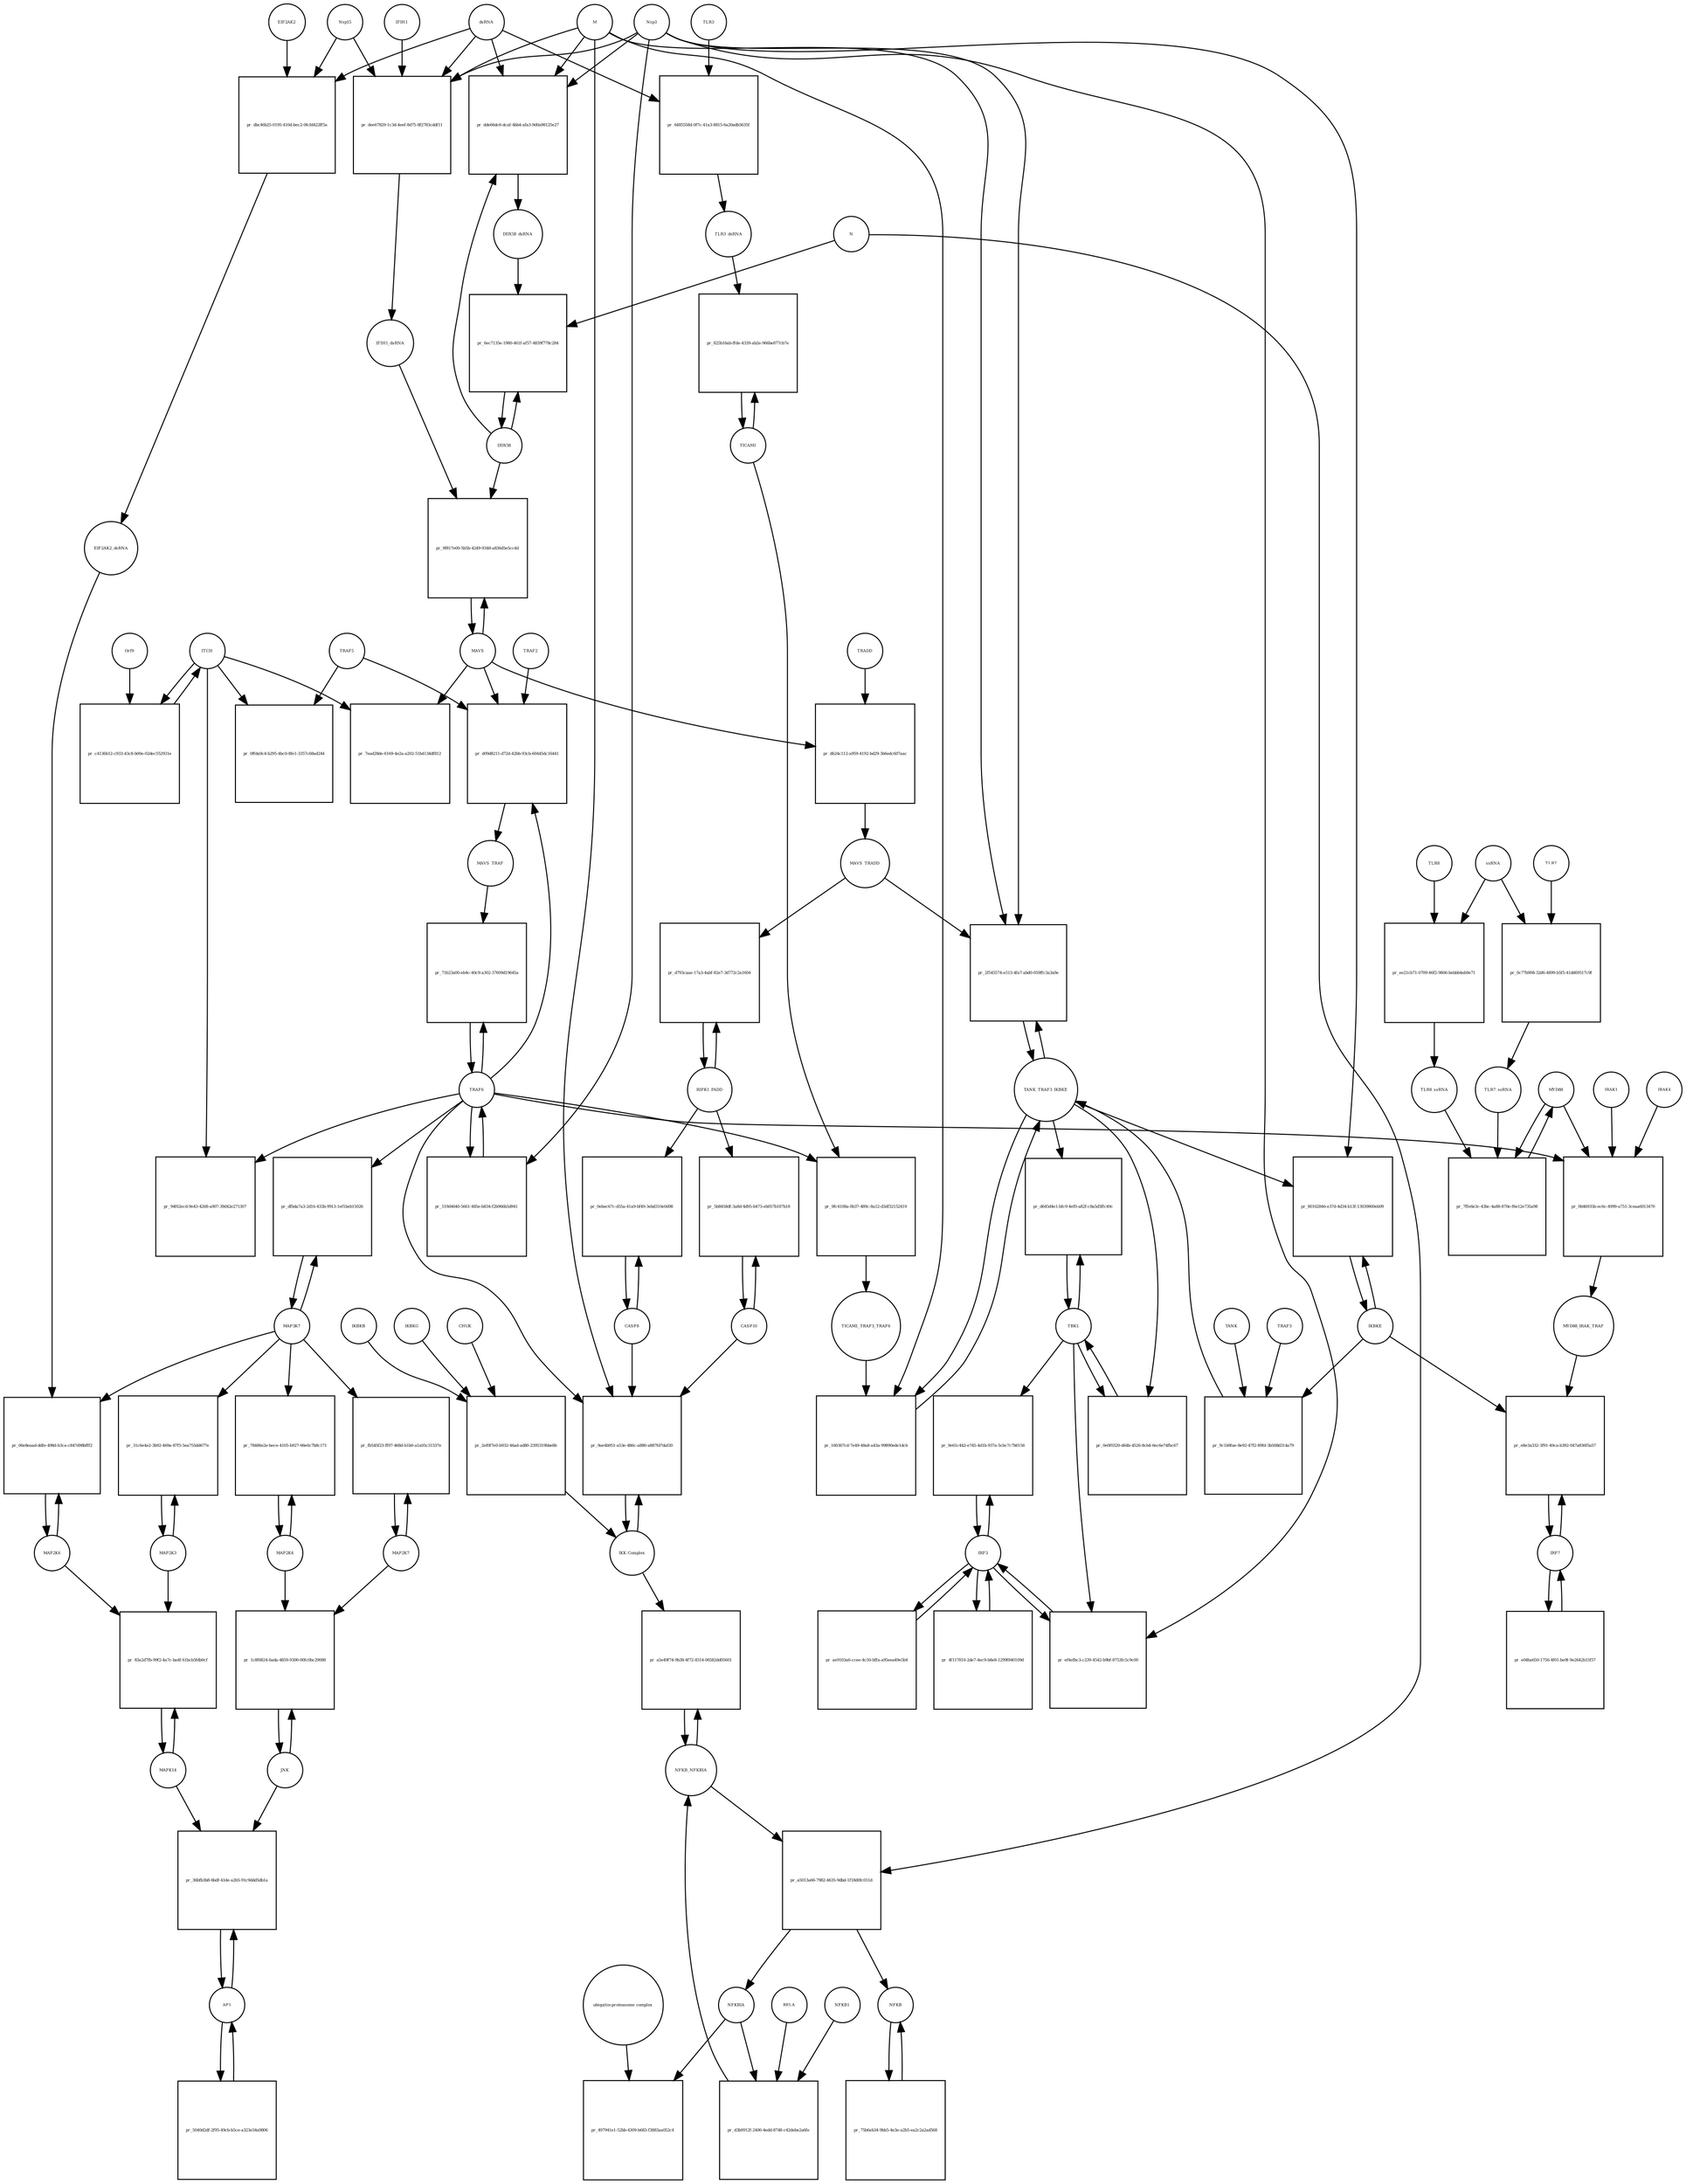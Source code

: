 strict digraph  {
dsRNA [annotation="", bipartite=0, cls="nucleic acid feature", fontsize=4, label=dsRNA, shape=circle];
"pr_dde66dc6-dcaf-4bb4-afa3-9d0a98125e27" [annotation="", bipartite=1, cls=process, fontsize=4, label="pr_dde66dc6-dcaf-4bb4-afa3-9d0a98125e27", shape=square];
DDX58_dsRNA [annotation="", bipartite=0, cls=complex, fontsize=4, label=DDX58_dsRNA, shape=circle];
M [annotation=urn_miriam_ncbiprotein_1796318601, bipartite=0, cls=macromolecule, fontsize=4, label=M, shape=circle];
Nsp3 [annotation=urn_miriam_ncbiprotein_1802476807, bipartite=0, cls=macromolecule, fontsize=4, label=Nsp3, shape=circle];
DDX58 [annotation=urn_miriam_hgnc_19102, bipartite=0, cls=macromolecule, fontsize=4, label=DDX58, shape=circle];
"pr_dee67829-1c3d-4eef-8d75-8f2783cddf11" [annotation="", bipartite=1, cls=process, fontsize=4, label="pr_dee67829-1c3d-4eef-8d75-8f2783cddf11", shape=square];
IFIH1_dsRNA [annotation="", bipartite=0, cls=complex, fontsize=4, label=IFIH1_dsRNA, shape=circle];
Nsp15 [annotation=urn_miriam_ncbiprotein_1802476818, bipartite=0, cls=macromolecule, fontsize=4, label=Nsp15, shape=circle];
IFIH1 [annotation=urn_miriam_hgnc_18873, bipartite=0, cls=macromolecule, fontsize=4, label=IFIH1, shape=circle];
"pr_6ec7135e-1980-461f-af57-4839f778c284" [annotation="", bipartite=1, cls=process, fontsize=4, label="pr_6ec7135e-1980-461f-af57-4839f778c284", shape=square];
N [annotation=urn_miriam_ncbiprotein_1798174255, bipartite=0, cls=macromolecule, fontsize=4, label=N, shape=circle];
MAVS [annotation=urn_miriam_hgnc_29233, bipartite=0, cls="macromolecule multimer", fontsize=4, label=MAVS, shape=circle];
"pr_9f817e00-5b5b-4249-9348-a836d5e5cc4d" [annotation="", bipartite=1, cls=process, fontsize=4, label="pr_9f817e00-5b5b-4249-9348-a836d5e5cc4d", shape=square];
NFKBIA [annotation=urn_miriam_hgnc_7797, bipartite=0, cls=macromolecule, fontsize=4, label=NFKBIA, shape=circle];
"pr_497941e1-52bb-4309-b683-f3883aa052c4" [annotation="", bipartite=1, cls=process, fontsize=4, label="pr_497941e1-52bb-4309-b683-f3883aa052c4", shape=square];
"ubiquitin-proteasome complex" [annotation="", bipartite=0, cls=complex, fontsize=4, label="ubiquitin-proteasome complex", shape=circle];
IRF3 [annotation=urn_miriam_hgnc_6118, bipartite=0, cls=macromolecule, fontsize=4, label=IRF3, shape=circle];
"pr_9e61c442-e745-4d1b-937a-5cbc7c7b0156" [annotation="", bipartite=1, cls=process, fontsize=4, label="pr_9e61c442-e745-4d1b-937a-5cbc7c7b0156", shape=square];
TBK1 [annotation="", bipartite=0, cls=macromolecule, fontsize=4, label=TBK1, shape=circle];
"pr_ef4efbc3-c239-4542-b9bf-8753fc5c9c00" [annotation="", bipartite=1, cls=process, fontsize=4, label="pr_ef4efbc3-c239-4542-b9bf-8753fc5c9c00", shape=square];
IRF7 [annotation=urn_miriam_hgnc_6122, bipartite=0, cls="macromolecule multimer", fontsize=4, label=IRF7, shape=circle];
"pr_e8e3a332-3f91-49ca-b392-047a836f5a57" [annotation="", bipartite=1, cls=process, fontsize=4, label="pr_e8e3a332-3f91-49ca-b392-047a836f5a57", shape=square];
IKBKE [annotation=urn_miriam_hgnc_14552, bipartite=0, cls=macromolecule, fontsize=4, label=IKBKE, shape=circle];
MYD88_IRAK_TRAF [annotation="", bipartite=0, cls=complex, fontsize=4, label=MYD88_IRAK_TRAF, shape=circle];
TRAF6 [annotation=urn_miriam_hgnc_12036, bipartite=0, cls=macromolecule, fontsize=4, label=TRAF6, shape=circle];
"pr_71b23a00-eb4c-40c9-a302-37609d19645a" [annotation="", bipartite=1, cls=process, fontsize=4, label="pr_71b23a00-eb4c-40c9-a302-37609d19645a", shape=square];
MAVS_TRAF [annotation="", bipartite=0, cls=complex, fontsize=4, label=MAVS_TRAF, shape=circle];
"pr_7ead28de-6169-4e2a-a202-51b4134df812" [annotation="", bipartite=1, cls=process, fontsize=4, label="pr_7ead28de-6169-4e2a-a202-51b4134df812", shape=square];
ITCH [annotation="", bipartite=0, cls=macromolecule, fontsize=4, label=ITCH, shape=circle];
TRAF5 [annotation=urn_miriam_hgnc_12035, bipartite=0, cls=macromolecule, fontsize=4, label=TRAF5, shape=circle];
"pr_0ffda9c4-b295-4bc0-8fe1-3357c68ad244" [annotation="", bipartite=1, cls=process, fontsize=4, label="pr_0ffda9c4-b295-4bc0-8fe1-3357c68ad244", shape=square];
"pr_94f62ecd-9e43-4268-a907-39d42e271307" [annotation="", bipartite=1, cls=process, fontsize=4, label="pr_94f62ecd-9e43-4268-a907-39d42e271307", shape=square];
TICAM1 [annotation=urn_miriam_hgnc_18348, bipartite=0, cls=macromolecule, fontsize=4, label=TICAM1, shape=circle];
"pr_825b16ab-ffde-4339-ab2e-966be877cb7e" [annotation="", bipartite=1, cls=process, fontsize=4, label="pr_825b16ab-ffde-4339-ab2e-966be877cb7e", shape=square];
TLR3_dsRNA [annotation="", bipartite=0, cls=complex, fontsize=4, label=TLR3_dsRNA, shape=circle];
TLR3 [annotation=urn_miriam_hgnc_11849, bipartite=0, cls="macromolecule multimer", fontsize=4, label=TLR3, shape=circle];
"pr_6485558d-0f7c-41a3-8815-6a20adb5635f" [annotation="", bipartite=1, cls=process, fontsize=4, label="pr_6485558d-0f7c-41a3-8815-6a20adb5635f", shape=square];
"pr_9fc4108a-0b37-489c-8a12-d3df32152419" [annotation="", bipartite=1, cls=process, fontsize=4, label="pr_9fc4108a-0b37-489c-8a12-d3df32152419", shape=square];
TICAM1_TRAF3_TRAF6 [annotation="", bipartite=0, cls=complex, fontsize=4, label=TICAM1_TRAF3_TRAF6, shape=circle];
TANK_TRAF3_IKBKE [annotation="", bipartite=0, cls=complex, fontsize=4, label=TANK_TRAF3_IKBKE, shape=circle];
"pr_160367cd-7e49-48a8-a43a-99890ede1dcb" [annotation="", bipartite=1, cls=process, fontsize=4, label="pr_160367cd-7e49-48a8-a43a-99890ede1dcb", shape=square];
"pr_d645d4e1-bfc9-4ef0-a82f-c8a5d5ffc49c" [annotation="", bipartite=1, cls=process, fontsize=4, label="pr_d645d4e1-bfc9-4ef0-a82f-c8a5d5ffc49c", shape=square];
"pr_80162846-e37d-4d34-b13f-13039869eb09" [annotation="", bipartite=1, cls=process, fontsize=4, label="pr_80162846-e37d-4d34-b13f-13039869eb09", shape=square];
MYD88 [annotation="", bipartite=0, cls=macromolecule, fontsize=4, label=MYD88, shape=circle];
"pr_0b46935b-ec6c-4999-a751-3ceaa6013470" [annotation="", bipartite=1, cls=process, fontsize=4, label="pr_0b46935b-ec6c-4999-a751-3ceaa6013470", shape=square];
IRAK1 [annotation=urn_miriam_hgnc_6112, bipartite=0, cls=macromolecule, fontsize=4, label=IRAK1, shape=circle];
IRAK4 [annotation=urn_miriam_hgnc_17967, bipartite=0, cls=macromolecule, fontsize=4, label=IRAK4, shape=circle];
TLR7 [annotation=urn_miriam_hgnc_15631, bipartite=0, cls=macromolecule, fontsize=4, label=TLR7, shape=circle];
"pr_0c77b908-32d6-4899-b5f5-41dd69517c9f" [annotation="", bipartite=1, cls=process, fontsize=4, label="pr_0c77b908-32d6-4899-b5f5-41dd69517c9f", shape=square];
TLR7_ssRNA [annotation="", bipartite=0, cls=complex, fontsize=4, label=TLR7_ssRNA, shape=circle];
ssRNA [annotation="", bipartite=0, cls="nucleic acid feature", fontsize=4, label=ssRNA, shape=circle];
TLR8 [annotation=urn_miriam_hgnc_15632, bipartite=0, cls=macromolecule, fontsize=4, label=TLR8, shape=circle];
"pr_ee21cb71-0709-46f2-9806-bebbb4eb9e71" [annotation="", bipartite=1, cls=process, fontsize=4, label="pr_ee21cb71-0709-46f2-9806-bebbb4eb9e71", shape=square];
TLR8_ssRNA [annotation="", bipartite=0, cls=complex, fontsize=4, label=TLR8_ssRNA, shape=circle];
"pr_7ffe6e3c-43bc-4a88-870e-f6e12e735a98" [annotation="", bipartite=1, cls=process, fontsize=4, label="pr_7ffe6e3c-43bc-4a88-870e-f6e12e735a98", shape=square];
MAP3K7 [annotation="", bipartite=0, cls=macromolecule, fontsize=4, label=MAP3K7, shape=circle];
"pr_dfbda7a3-2d16-433b-9913-1ef1beb15026" [annotation="", bipartite=1, cls=process, fontsize=4, label="pr_dfbda7a3-2d16-433b-9913-1ef1beb15026", shape=square];
TRAF2 [annotation=urn_miriam_hgnc_12032, bipartite=0, cls=macromolecule, fontsize=4, label=TRAF2, shape=circle];
"pr_d09d8211-d72d-42bb-93cb-60445dc16441" [annotation="", bipartite=1, cls=process, fontsize=4, label="pr_d09d8211-d72d-42bb-93cb-60445dc16441", shape=square];
"pr_c4136b12-c933-43c8-b00e-02dec552931e" [annotation="", bipartite=1, cls=process, fontsize=4, label="pr_c4136b12-c933-43c8-b00e-02dec552931e", shape=square];
Orf9 [annotation=urn_miriam_uniprot_P59636, bipartite=0, cls=macromolecule, fontsize=4, label=Orf9, shape=circle];
"pr_db24c112-a959-4192-bd29-3b6edc607aac" [annotation="", bipartite=1, cls=process, fontsize=4, label="pr_db24c112-a959-4192-bd29-3b6edc607aac", shape=square];
MAVS_TRADD [annotation="", bipartite=0, cls=complex, fontsize=4, label=MAVS_TRADD, shape=circle];
TRADD [annotation=urn_miriam_hgnc_12030, bipartite=0, cls=macromolecule, fontsize=4, label=TRADD, shape=circle];
"pr_519d4640-5661-485e-b834-f2b966b5d941" [annotation="", bipartite=1, cls=process, fontsize=4, label="pr_519d4640-5661-485e-b834-f2b966b5d941", shape=square];
AP1 [annotation="", bipartite=0, cls=complex, fontsize=4, label=AP1, shape=circle];
"pr_36bfb3b8-6bdf-41de-a2b5-91c9ddd5db1a" [annotation="", bipartite=1, cls=process, fontsize=4, label="pr_36bfb3b8-6bdf-41de-a2b5-91c9ddd5db1a", shape=square];
MAPK14 [annotation="", bipartite=0, cls=macromolecule, fontsize=4, label=MAPK14, shape=circle];
JNK [annotation="", bipartite=0, cls=complex, fontsize=4, label=JNK, shape=circle];
"pr_1c8f6824-6ada-4859-9300-00fc0bc29088" [annotation="", bipartite=1, cls=process, fontsize=4, label="pr_1c8f6824-6ada-4859-9300-00fc0bc29088", shape=square];
MAP2K7 [annotation="", bipartite=0, cls=macromolecule, fontsize=4, label=MAP2K7, shape=circle];
MAP2K4 [annotation="", bipartite=0, cls=macromolecule, fontsize=4, label=MAP2K4, shape=circle];
"pr_78486e2e-bece-4105-b927-66e0c7b8c171" [annotation="", bipartite=1, cls=process, fontsize=4, label="pr_78486e2e-bece-4105-b927-66e0c7b8c171", shape=square];
"pr_fb545f23-ff07-468d-b1b0-a1a05c31537e" [annotation="", bipartite=1, cls=process, fontsize=4, label="pr_fb545f23-ff07-468d-b1b0-a1a05c31537e", shape=square];
MAP2K3 [annotation="", bipartite=0, cls=macromolecule, fontsize=4, label=MAP2K3, shape=circle];
"pr_31c6e4e2-3b92-469a-87f5-5ea755dd677e" [annotation="", bipartite=1, cls=process, fontsize=4, label="pr_31c6e4e2-3b92-469a-87f5-5ea755dd677e", shape=square];
MAP2K6 [annotation="", bipartite=0, cls=macromolecule, fontsize=4, label=MAP2K6, shape=circle];
"pr_06e8eaad-ddfe-498d-b3ca-c847d98bfff2" [annotation="", bipartite=1, cls=process, fontsize=4, label="pr_06e8eaad-ddfe-498d-b3ca-c847d98bfff2", shape=square];
EIF2AK2_dsRNA [annotation="", bipartite=0, cls=complex, fontsize=4, label=EIF2AK2_dsRNA, shape=circle];
"pr_dbc46b25-0195-410d-bec2-0fcfd422ff5a" [annotation="", bipartite=1, cls=process, fontsize=4, label="pr_dbc46b25-0195-410d-bec2-0fcfd422ff5a", shape=square];
EIF2AK2 [annotation=urn_miriam_hgnc_9437, bipartite=0, cls=macromolecule, fontsize=4, label=EIF2AK2, shape=circle];
RIPK1_FADD [annotation="", bipartite=0, cls=complex, fontsize=4, label=RIPK1_FADD, shape=circle];
"pr_d793caae-17a3-4abf-82e7-3d772c2a1604" [annotation="", bipartite=1, cls=process, fontsize=4, label="pr_d793caae-17a3-4abf-82e7-3d772c2a1604", shape=square];
CASP8 [annotation="", bipartite=0, cls=macromolecule, fontsize=4, label=CASP8, shape=circle];
"pr_0ebec67c-d55a-41a9-bf49-3ebd310e0d98" [annotation="", bipartite=1, cls=process, fontsize=4, label="pr_0ebec67c-d55a-41a9-bf49-3ebd310e0d98", shape=square];
CASP10 [annotation="", bipartite=0, cls=macromolecule, fontsize=4, label=CASP10, shape=circle];
"pr_5b8458df-3a8d-4d95-b473-eb057b187b18" [annotation="", bipartite=1, cls=process, fontsize=4, label="pr_5b8458df-3a8d-4d95-b473-eb057b187b18", shape=square];
NFKB_NFKBIA [annotation="", bipartite=0, cls=complex, fontsize=4, label=NFKB_NFKBIA, shape=circle];
"pr_a5e49f74-9b38-4f72-8314-06582dd05601" [annotation="", bipartite=1, cls=process, fontsize=4, label="pr_a5e49f74-9b38-4f72-8314-06582dd05601", shape=square];
"IKK Complex" [annotation="", bipartite=0, cls=complex, fontsize=4, label="IKK Complex", shape=circle];
"pr_a5013a66-7982-4635-9dbd-1f18d0fc011d" [annotation="", bipartite=1, cls=process, fontsize=4, label="pr_a5013a66-7982-4635-9dbd-1f18d0fc011d", shape=square];
NFKB [annotation="", bipartite=0, cls=complex, fontsize=4, label=NFKB, shape=circle];
"pr_9ae4b951-a53e-486c-a880-a887fd7daf20" [annotation="", bipartite=1, cls=process, fontsize=4, label="pr_9ae4b951-a53e-486c-a880-a887fd7daf20", shape=square];
"pr_d3b0912f-2400-4edd-8748-c42debe2a6fe" [annotation="", bipartite=1, cls=process, fontsize=4, label="pr_d3b0912f-2400-4edd-8748-c42debe2a6fe", shape=square];
RELA [annotation="", bipartite=0, cls=macromolecule, fontsize=4, label=RELA, shape=circle];
NFKB1 [annotation="", bipartite=0, cls=macromolecule, fontsize=4, label=NFKB1, shape=circle];
IKBKG [annotation="", bipartite=0, cls=macromolecule, fontsize=4, label=IKBKG, shape=circle];
"pr_2ef0f7e0-b932-46ad-ad80-2395319bbe8b" [annotation="", bipartite=1, cls=process, fontsize=4, label="pr_2ef0f7e0-b932-46ad-ad80-2395319bbe8b", shape=square];
CHUK [annotation="", bipartite=0, cls=macromolecule, fontsize=4, label=CHUK, shape=circle];
IKBKB [annotation="", bipartite=0, cls=macromolecule, fontsize=4, label=IKBKB, shape=circle];
"pr_2f545574-e513-4fa7-abd0-059ffc3a3a9e" [annotation="", bipartite=1, cls=process, fontsize=4, label="pr_2f545574-e513-4fa7-abd0-059ffc3a3a9e", shape=square];
"pr_0e0f0320-d64b-4526-8cb4-6ec6e74fbc67" [annotation="", bipartite=1, cls=process, fontsize=4, label="pr_0e0f0320-d64b-4526-8cb4-6ec6e74fbc67", shape=square];
"pr_83a2d7fb-99f2-4a7c-ba4f-61bcb5fdb0cf" [annotation="", bipartite=1, cls=process, fontsize=4, label="pr_83a2d7fb-99f2-4a7c-ba4f-61bcb5fdb0cf", shape=square];
TRAF3 [annotation="", bipartite=0, cls=macromolecule, fontsize=4, label=TRAF3, shape=circle];
"pr_9c1b9fae-8e92-47f2-89fd-3b508d314a79" [annotation="", bipartite=1, cls=process, fontsize=4, label="pr_9c1b9fae-8e92-47f2-89fd-3b508d314a79", shape=square];
TANK [annotation="", bipartite=0, cls=macromolecule, fontsize=4, label=TANK, shape=circle];
"pr_5040d2df-2f95-49cb-b5ce-a323e54a9806" [annotation="", bipartite=1, cls=process, fontsize=4, label="pr_5040d2df-2f95-49cb-b5ce-a323e54a9806", shape=square];
"pr_e04ba650-1756-4f01-be9f-9e2642b15f57" [annotation="", bipartite=1, cls=process, fontsize=4, label="pr_e04ba650-1756-4f01-be9f-9e2642b15f57", shape=square];
"pr_ae9103a6-ccee-4c50-bffa-a95eea49e5b4" [annotation="", bipartite=1, cls=process, fontsize=4, label="pr_ae9103a6-ccee-4c50-bffa-a95eea49e5b4", shape=square];
"pr_75b6eb34-9bb5-4e3e-a2b5-ea2c2a2ad568" [annotation="", bipartite=1, cls=process, fontsize=4, label="pr_75b6eb34-9bb5-4e3e-a2b5-ea2c2a2ad568", shape=square];
"pr_4f117810-2de7-4ec9-b8e8-1299f840109d" [annotation="", bipartite=1, cls=process, fontsize=4, label="pr_4f117810-2de7-4ec9-b8e8-1299f840109d", shape=square];
dsRNA -> "pr_dde66dc6-dcaf-4bb4-afa3-9d0a98125e27"  [annotation="", interaction_type=consumption];
dsRNA -> "pr_dee67829-1c3d-4eef-8d75-8f2783cddf11"  [annotation="", interaction_type=consumption];
dsRNA -> "pr_6485558d-0f7c-41a3-8815-6a20adb5635f"  [annotation="", interaction_type=consumption];
dsRNA -> "pr_dbc46b25-0195-410d-bec2-0fcfd422ff5a"  [annotation="", interaction_type=consumption];
"pr_dde66dc6-dcaf-4bb4-afa3-9d0a98125e27" -> DDX58_dsRNA  [annotation="", interaction_type=production];
DDX58_dsRNA -> "pr_6ec7135e-1980-461f-af57-4839f778c284"  [annotation="urn_miriam_pubmed_25581309|urn_miriam_pubmed_28148787|urn_miriam_taxonomy_694009", interaction_type=catalysis];
M -> "pr_dde66dc6-dcaf-4bb4-afa3-9d0a98125e27"  [annotation="urn_miriam_pubmed_20303872|urn_miriam_pubmed_19380580|urn_miriam_pubmed_31226023|urn_miriam_taxonomy_694009", interaction_type=inhibition];
M -> "pr_dee67829-1c3d-4eef-8d75-8f2783cddf11"  [annotation="urn_miriam_pubmed_28484023|urn_miriam_pubmed_19380580|urn_miriam_pubmed_31226023|urn_miriam_taxonomy_694009", interaction_type=inhibition];
M -> "pr_160367cd-7e49-48a8-a43a-99890ede1dcb"  [annotation="urn_miriam_pubmed_19380580|urn_miriam_pubmed_19366914|urn_miriam_taxonomy_694009", interaction_type=inhibition];
M -> "pr_9ae4b951-a53e-486c-a880-a887fd7daf20"  [annotation="urn_miriam_pubmed_19366914|urn_miriam_pubmed_20303872|urn_miriam_pubmed_17705188|urn_miriam_pubmed_694009", interaction_type=inhibition];
M -> "pr_2f545574-e513-4fa7-abd0-059ffc3a3a9e"  [annotation="urn_miriam_pubmed_19366914|urn_miriam_pubmed_27164085|urn_miriam_pubmed_19380580|urn_miriam_taxonomy_694009", interaction_type=inhibition];
Nsp3 -> "pr_dde66dc6-dcaf-4bb4-afa3-9d0a98125e27"  [annotation="urn_miriam_pubmed_20303872|urn_miriam_pubmed_19380580|urn_miriam_pubmed_31226023|urn_miriam_taxonomy_694009", interaction_type=inhibition];
Nsp3 -> "pr_dee67829-1c3d-4eef-8d75-8f2783cddf11"  [annotation="urn_miriam_pubmed_28484023|urn_miriam_pubmed_19380580|urn_miriam_pubmed_31226023|urn_miriam_taxonomy_694009", interaction_type=inhibition];
Nsp3 -> "pr_ef4efbc3-c239-4542-b9bf-8753fc5c9c00"  [annotation="urn_miriam_pubmed_17761676|urn_miriam_pubmed_31226023|urn_miriam_taxonomy_694009", interaction_type=inhibition];
Nsp3 -> "pr_80162846-e37d-4d34-b13f-13039869eb09"  [annotation="urn_miriam_pubmed_20303872|urn_miriam_pubmed_31226023|urn_miriam_taxonomy_694009", interaction_type=inhibition];
Nsp3 -> "pr_519d4640-5661-485e-b834-f2b966b5d941"  [annotation="urn_miriam_pubmed_27164085|urn_miriam_taxonomy_694009", interaction_type=catalysis];
Nsp3 -> "pr_2f545574-e513-4fa7-abd0-059ffc3a3a9e"  [annotation="urn_miriam_pubmed_19366914|urn_miriam_pubmed_27164085|urn_miriam_pubmed_19380580|urn_miriam_taxonomy_694009", interaction_type=inhibition];
DDX58 -> "pr_dde66dc6-dcaf-4bb4-afa3-9d0a98125e27"  [annotation="", interaction_type=consumption];
DDX58 -> "pr_6ec7135e-1980-461f-af57-4839f778c284"  [annotation="", interaction_type=consumption];
DDX58 -> "pr_9f817e00-5b5b-4249-9348-a836d5e5cc4d"  [annotation=urn_miriam_pubmed_25581309, interaction_type=catalysis];
"pr_dee67829-1c3d-4eef-8d75-8f2783cddf11" -> IFIH1_dsRNA  [annotation="", interaction_type=production];
IFIH1_dsRNA -> "pr_9f817e00-5b5b-4249-9348-a836d5e5cc4d"  [annotation=urn_miriam_pubmed_25581309, interaction_type=catalysis];
Nsp15 -> "pr_dee67829-1c3d-4eef-8d75-8f2783cddf11"  [annotation="urn_miriam_pubmed_28484023|urn_miriam_pubmed_19380580|urn_miriam_pubmed_31226023|urn_miriam_taxonomy_694009", interaction_type=inhibition];
Nsp15 -> "pr_dbc46b25-0195-410d-bec2-0fcfd422ff5a"  [annotation="urn_miriam_pubmed_28484023|urn_miriam_pubmed_19366914|urn_miriam_taxonomy_694009", interaction_type=inhibition];
IFIH1 -> "pr_dee67829-1c3d-4eef-8d75-8f2783cddf11"  [annotation="", interaction_type=consumption];
"pr_6ec7135e-1980-461f-af57-4839f778c284" -> DDX58  [annotation="", interaction_type=production];
N -> "pr_6ec7135e-1980-461f-af57-4839f778c284"  [annotation="urn_miriam_pubmed_25581309|urn_miriam_pubmed_28148787|urn_miriam_taxonomy_694009", interaction_type=inhibition];
N -> "pr_a5013a66-7982-4635-9dbd-1f18d0fc011d"  [annotation="urn_miriam_pubmed_16143815|urn_miriam_taxonomy_694009", interaction_type=stimulation];
MAVS -> "pr_9f817e00-5b5b-4249-9348-a836d5e5cc4d"  [annotation="", interaction_type=consumption];
MAVS -> "pr_7ead28de-6169-4e2a-a202-51b4134df812"  [annotation="", interaction_type=consumption];
MAVS -> "pr_d09d8211-d72d-42bb-93cb-60445dc16441"  [annotation="", interaction_type=consumption];
MAVS -> "pr_db24c112-a959-4192-bd29-3b6edc607aac"  [annotation="", interaction_type=consumption];
"pr_9f817e00-5b5b-4249-9348-a836d5e5cc4d" -> MAVS  [annotation="", interaction_type=production];
NFKBIA -> "pr_497941e1-52bb-4309-b683-f3883aa052c4"  [annotation="", interaction_type=consumption];
NFKBIA -> "pr_d3b0912f-2400-4edd-8748-c42debe2a6fe"  [annotation="", interaction_type=consumption];
"ubiquitin-proteasome complex" -> "pr_497941e1-52bb-4309-b683-f3883aa052c4"  [annotation=urn_miriam_pubmed_20303872, interaction_type=catalysis];
IRF3 -> "pr_9e61c442-e745-4d1b-937a-5cbc7c7b0156"  [annotation="", interaction_type=consumption];
IRF3 -> "pr_ef4efbc3-c239-4542-b9bf-8753fc5c9c00"  [annotation="", interaction_type=consumption];
IRF3 -> "pr_ae9103a6-ccee-4c50-bffa-a95eea49e5b4"  [annotation="", interaction_type=consumption];
IRF3 -> "pr_4f117810-2de7-4ec9-b8e8-1299f840109d"  [annotation="", interaction_type=consumption];
"pr_9e61c442-e745-4d1b-937a-5cbc7c7b0156" -> IRF3  [annotation="", interaction_type=production];
TBK1 -> "pr_9e61c442-e745-4d1b-937a-5cbc7c7b0156"  [annotation=urn_miriam_pubmed_25581309, interaction_type=catalysis];
TBK1 -> "pr_ef4efbc3-c239-4542-b9bf-8753fc5c9c00"  [annotation="urn_miriam_pubmed_17761676|urn_miriam_pubmed_31226023|urn_miriam_taxonomy_694009", interaction_type=catalysis];
TBK1 -> "pr_d645d4e1-bfc9-4ef0-a82f-c8a5d5ffc49c"  [annotation="", interaction_type=consumption];
TBK1 -> "pr_0e0f0320-d64b-4526-8cb4-6ec6e74fbc67"  [annotation="", interaction_type=consumption];
"pr_ef4efbc3-c239-4542-b9bf-8753fc5c9c00" -> IRF3  [annotation="", interaction_type=production];
IRF7 -> "pr_e8e3a332-3f91-49ca-b392-047a836f5a57"  [annotation="", interaction_type=consumption];
IRF7 -> "pr_e04ba650-1756-4f01-be9f-9e2642b15f57"  [annotation="", interaction_type=consumption];
"pr_e8e3a332-3f91-49ca-b392-047a836f5a57" -> IRF7  [annotation="", interaction_type=production];
IKBKE -> "pr_e8e3a332-3f91-49ca-b392-047a836f5a57"  [annotation=urn_miriam_pubmed_20303872, interaction_type=catalysis];
IKBKE -> "pr_80162846-e37d-4d34-b13f-13039869eb09"  [annotation="", interaction_type=consumption];
IKBKE -> "pr_9c1b9fae-8e92-47f2-89fd-3b508d314a79"  [annotation="", interaction_type=consumption];
MYD88_IRAK_TRAF -> "pr_e8e3a332-3f91-49ca-b392-047a836f5a57"  [annotation=urn_miriam_pubmed_20303872, interaction_type=catalysis];
TRAF6 -> "pr_71b23a00-eb4c-40c9-a302-37609d19645a"  [annotation="", interaction_type=consumption];
TRAF6 -> "pr_94f62ecd-9e43-4268-a907-39d42e271307"  [annotation="", interaction_type=consumption];
TRAF6 -> "pr_9fc4108a-0b37-489c-8a12-d3df32152419"  [annotation="", interaction_type=consumption];
TRAF6 -> "pr_0b46935b-ec6c-4999-a751-3ceaa6013470"  [annotation="", interaction_type=consumption];
TRAF6 -> "pr_dfbda7a3-2d16-433b-9913-1ef1beb15026"  [annotation=urn_miriam_pubmed_19366914, interaction_type=stimulation];
TRAF6 -> "pr_d09d8211-d72d-42bb-93cb-60445dc16441"  [annotation="", interaction_type=consumption];
TRAF6 -> "pr_519d4640-5661-485e-b834-f2b966b5d941"  [annotation="", interaction_type=consumption];
TRAF6 -> "pr_9ae4b951-a53e-486c-a880-a887fd7daf20"  [annotation="urn_miriam_pubmed_19366914|urn_miriam_pubmed_20303872|urn_miriam_pubmed_17705188|urn_miriam_pubmed_694009", interaction_type=stimulation];
"pr_71b23a00-eb4c-40c9-a302-37609d19645a" -> TRAF6  [annotation="", interaction_type=production];
MAVS_TRAF -> "pr_71b23a00-eb4c-40c9-a302-37609d19645a"  [annotation=urn_miriam_pubmed_19366914, interaction_type=catalysis];
ITCH -> "pr_7ead28de-6169-4e2a-a202-51b4134df812"  [annotation=urn_miriam_pubmed_25135833, interaction_type=catalysis];
ITCH -> "pr_0ffda9c4-b295-4bc0-8fe1-3357c68ad244"  [annotation=urn_miriam_pubmed_25135833, interaction_type=catalysis];
ITCH -> "pr_94f62ecd-9e43-4268-a907-39d42e271307"  [annotation=urn_miriam_pubmed_25135833, interaction_type=catalysis];
ITCH -> "pr_c4136b12-c933-43c8-b00e-02dec552931e"  [annotation="", interaction_type=consumption];
TRAF5 -> "pr_0ffda9c4-b295-4bc0-8fe1-3357c68ad244"  [annotation="", interaction_type=consumption];
TRAF5 -> "pr_d09d8211-d72d-42bb-93cb-60445dc16441"  [annotation="", interaction_type=consumption];
TICAM1 -> "pr_825b16ab-ffde-4339-ab2e-966be877cb7e"  [annotation="", interaction_type=consumption];
TICAM1 -> "pr_9fc4108a-0b37-489c-8a12-d3df32152419"  [annotation="", interaction_type=consumption];
"pr_825b16ab-ffde-4339-ab2e-966be877cb7e" -> TICAM1  [annotation="", interaction_type=production];
TLR3_dsRNA -> "pr_825b16ab-ffde-4339-ab2e-966be877cb7e"  [annotation=urn_miriam_pubmed_20303872, interaction_type=stimulation];
TLR3 -> "pr_6485558d-0f7c-41a3-8815-6a20adb5635f"  [annotation="", interaction_type=consumption];
"pr_6485558d-0f7c-41a3-8815-6a20adb5635f" -> TLR3_dsRNA  [annotation="", interaction_type=production];
"pr_9fc4108a-0b37-489c-8a12-d3df32152419" -> TICAM1_TRAF3_TRAF6  [annotation="", interaction_type=production];
TICAM1_TRAF3_TRAF6 -> "pr_160367cd-7e49-48a8-a43a-99890ede1dcb"  [annotation="urn_miriam_pubmed_19380580|urn_miriam_pubmed_19366914|urn_miriam_taxonomy_694009", interaction_type=stimulation];
TANK_TRAF3_IKBKE -> "pr_160367cd-7e49-48a8-a43a-99890ede1dcb"  [annotation="", interaction_type=consumption];
TANK_TRAF3_IKBKE -> "pr_d645d4e1-bfc9-4ef0-a82f-c8a5d5ffc49c"  [annotation=urn_miriam_pubmed_20303872, interaction_type=stimulation];
TANK_TRAF3_IKBKE -> "pr_80162846-e37d-4d34-b13f-13039869eb09"  [annotation="urn_miriam_pubmed_20303872|urn_miriam_pubmed_31226023|urn_miriam_taxonomy_694009", interaction_type=stimulation];
TANK_TRAF3_IKBKE -> "pr_2f545574-e513-4fa7-abd0-059ffc3a3a9e"  [annotation="", interaction_type=consumption];
TANK_TRAF3_IKBKE -> "pr_0e0f0320-d64b-4526-8cb4-6ec6e74fbc67"  [annotation=urn_miriam_pubmed_19366914, interaction_type=stimulation];
"pr_160367cd-7e49-48a8-a43a-99890ede1dcb" -> TANK_TRAF3_IKBKE  [annotation="", interaction_type=production];
"pr_d645d4e1-bfc9-4ef0-a82f-c8a5d5ffc49c" -> TBK1  [annotation="", interaction_type=production];
"pr_80162846-e37d-4d34-b13f-13039869eb09" -> IKBKE  [annotation="", interaction_type=production];
MYD88 -> "pr_0b46935b-ec6c-4999-a751-3ceaa6013470"  [annotation="", interaction_type=consumption];
MYD88 -> "pr_7ffe6e3c-43bc-4a88-870e-f6e12e735a98"  [annotation="", interaction_type=consumption];
"pr_0b46935b-ec6c-4999-a751-3ceaa6013470" -> MYD88_IRAK_TRAF  [annotation="", interaction_type=production];
IRAK1 -> "pr_0b46935b-ec6c-4999-a751-3ceaa6013470"  [annotation="", interaction_type=consumption];
IRAK4 -> "pr_0b46935b-ec6c-4999-a751-3ceaa6013470"  [annotation="", interaction_type=consumption];
TLR7 -> "pr_0c77b908-32d6-4899-b5f5-41dd69517c9f"  [annotation="", interaction_type=consumption];
"pr_0c77b908-32d6-4899-b5f5-41dd69517c9f" -> TLR7_ssRNA  [annotation="", interaction_type=production];
TLR7_ssRNA -> "pr_7ffe6e3c-43bc-4a88-870e-f6e12e735a98"  [annotation=urn_miriam_pubmed_19366914, interaction_type=stimulation];
ssRNA -> "pr_0c77b908-32d6-4899-b5f5-41dd69517c9f"  [annotation="", interaction_type=consumption];
ssRNA -> "pr_ee21cb71-0709-46f2-9806-bebbb4eb9e71"  [annotation="", interaction_type=consumption];
TLR8 -> "pr_ee21cb71-0709-46f2-9806-bebbb4eb9e71"  [annotation="", interaction_type=consumption];
"pr_ee21cb71-0709-46f2-9806-bebbb4eb9e71" -> TLR8_ssRNA  [annotation="", interaction_type=production];
TLR8_ssRNA -> "pr_7ffe6e3c-43bc-4a88-870e-f6e12e735a98"  [annotation=urn_miriam_pubmed_19366914, interaction_type=stimulation];
"pr_7ffe6e3c-43bc-4a88-870e-f6e12e735a98" -> MYD88  [annotation="", interaction_type=production];
MAP3K7 -> "pr_dfbda7a3-2d16-433b-9913-1ef1beb15026"  [annotation="", interaction_type=consumption];
MAP3K7 -> "pr_78486e2e-bece-4105-b927-66e0c7b8c171"  [annotation=urn_miriam_pubmed_19366914, interaction_type=catalysis];
MAP3K7 -> "pr_fb545f23-ff07-468d-b1b0-a1a05c31537e"  [annotation=urn_miriam_pubmed_19366914, interaction_type=catalysis];
MAP3K7 -> "pr_31c6e4e2-3b92-469a-87f5-5ea755dd677e"  [annotation=urn_miriam_pubmed_19366914, interaction_type=catalysis];
MAP3K7 -> "pr_06e8eaad-ddfe-498d-b3ca-c847d98bfff2"  [annotation=urn_miriam_pubmed_19366914, interaction_type=catalysis];
"pr_dfbda7a3-2d16-433b-9913-1ef1beb15026" -> MAP3K7  [annotation="", interaction_type=production];
TRAF2 -> "pr_d09d8211-d72d-42bb-93cb-60445dc16441"  [annotation="", interaction_type=consumption];
"pr_d09d8211-d72d-42bb-93cb-60445dc16441" -> MAVS_TRAF  [annotation="", interaction_type=production];
"pr_c4136b12-c933-43c8-b00e-02dec552931e" -> ITCH  [annotation="", interaction_type=production];
Orf9 -> "pr_c4136b12-c933-43c8-b00e-02dec552931e"  [annotation="urn_miriam_pubmed_25135833|urn_miriam_taxonomy_694009", interaction_type=stimulation];
"pr_db24c112-a959-4192-bd29-3b6edc607aac" -> MAVS_TRADD  [annotation="", interaction_type=production];
MAVS_TRADD -> "pr_d793caae-17a3-4abf-82e7-3d772c2a1604"  [annotation=urn_miriam_pubmed_19366914, interaction_type=stimulation];
MAVS_TRADD -> "pr_2f545574-e513-4fa7-abd0-059ffc3a3a9e"  [annotation="urn_miriam_pubmed_19366914|urn_miriam_pubmed_27164085|urn_miriam_pubmed_19380580|urn_miriam_taxonomy_694009", interaction_type=stimulation];
TRADD -> "pr_db24c112-a959-4192-bd29-3b6edc607aac"  [annotation="", interaction_type=consumption];
"pr_519d4640-5661-485e-b834-f2b966b5d941" -> TRAF6  [annotation="", interaction_type=production];
AP1 -> "pr_36bfb3b8-6bdf-41de-a2b5-91c9ddd5db1a"  [annotation="", interaction_type=consumption];
AP1 -> "pr_5040d2df-2f95-49cb-b5ce-a323e54a9806"  [annotation="", interaction_type=consumption];
"pr_36bfb3b8-6bdf-41de-a2b5-91c9ddd5db1a" -> AP1  [annotation="", interaction_type=production];
MAPK14 -> "pr_36bfb3b8-6bdf-41de-a2b5-91c9ddd5db1a"  [annotation=urn_miriam_pubmed_19366914, interaction_type=stimulation];
MAPK14 -> "pr_83a2d7fb-99f2-4a7c-ba4f-61bcb5fdb0cf"  [annotation="", interaction_type=consumption];
JNK -> "pr_36bfb3b8-6bdf-41de-a2b5-91c9ddd5db1a"  [annotation=urn_miriam_pubmed_19366914, interaction_type=stimulation];
JNK -> "pr_1c8f6824-6ada-4859-9300-00fc0bc29088"  [annotation="", interaction_type=consumption];
"pr_1c8f6824-6ada-4859-9300-00fc0bc29088" -> JNK  [annotation="", interaction_type=production];
MAP2K7 -> "pr_1c8f6824-6ada-4859-9300-00fc0bc29088"  [annotation=urn_miriam_pubmed_19366914, interaction_type=catalysis];
MAP2K7 -> "pr_fb545f23-ff07-468d-b1b0-a1a05c31537e"  [annotation="", interaction_type=consumption];
MAP2K4 -> "pr_1c8f6824-6ada-4859-9300-00fc0bc29088"  [annotation=urn_miriam_pubmed_19366914, interaction_type=catalysis];
MAP2K4 -> "pr_78486e2e-bece-4105-b927-66e0c7b8c171"  [annotation="", interaction_type=consumption];
"pr_78486e2e-bece-4105-b927-66e0c7b8c171" -> MAP2K4  [annotation="", interaction_type=production];
"pr_fb545f23-ff07-468d-b1b0-a1a05c31537e" -> MAP2K7  [annotation="", interaction_type=production];
MAP2K3 -> "pr_31c6e4e2-3b92-469a-87f5-5ea755dd677e"  [annotation="", interaction_type=consumption];
MAP2K3 -> "pr_83a2d7fb-99f2-4a7c-ba4f-61bcb5fdb0cf"  [annotation=urn_miriam_pubmed_19366914, interaction_type=catalysis];
"pr_31c6e4e2-3b92-469a-87f5-5ea755dd677e" -> MAP2K3  [annotation="", interaction_type=production];
MAP2K6 -> "pr_06e8eaad-ddfe-498d-b3ca-c847d98bfff2"  [annotation="", interaction_type=consumption];
MAP2K6 -> "pr_83a2d7fb-99f2-4a7c-ba4f-61bcb5fdb0cf"  [annotation=urn_miriam_pubmed_19366914, interaction_type=catalysis];
"pr_06e8eaad-ddfe-498d-b3ca-c847d98bfff2" -> MAP2K6  [annotation="", interaction_type=production];
EIF2AK2_dsRNA -> "pr_06e8eaad-ddfe-498d-b3ca-c847d98bfff2"  [annotation=urn_miriam_pubmed_19366914, interaction_type=stimulation];
"pr_dbc46b25-0195-410d-bec2-0fcfd422ff5a" -> EIF2AK2_dsRNA  [annotation="", interaction_type=production];
EIF2AK2 -> "pr_dbc46b25-0195-410d-bec2-0fcfd422ff5a"  [annotation="", interaction_type=consumption];
RIPK1_FADD -> "pr_d793caae-17a3-4abf-82e7-3d772c2a1604"  [annotation="", interaction_type=consumption];
RIPK1_FADD -> "pr_0ebec67c-d55a-41a9-bf49-3ebd310e0d98"  [annotation=urn_miriam_pubmed_19366914, interaction_type=stimulation];
RIPK1_FADD -> "pr_5b8458df-3a8d-4d95-b473-eb057b187b18"  [annotation=urn_miriam_pubmed_20303872, interaction_type=stimulation];
"pr_d793caae-17a3-4abf-82e7-3d772c2a1604" -> RIPK1_FADD  [annotation="", interaction_type=production];
CASP8 -> "pr_0ebec67c-d55a-41a9-bf49-3ebd310e0d98"  [annotation="", interaction_type=consumption];
CASP8 -> "pr_9ae4b951-a53e-486c-a880-a887fd7daf20"  [annotation="urn_miriam_pubmed_19366914|urn_miriam_pubmed_20303872|urn_miriam_pubmed_17705188|urn_miriam_pubmed_694009", interaction_type=stimulation];
"pr_0ebec67c-d55a-41a9-bf49-3ebd310e0d98" -> CASP8  [annotation="", interaction_type=production];
CASP10 -> "pr_5b8458df-3a8d-4d95-b473-eb057b187b18"  [annotation="", interaction_type=consumption];
CASP10 -> "pr_9ae4b951-a53e-486c-a880-a887fd7daf20"  [annotation="urn_miriam_pubmed_19366914|urn_miriam_pubmed_20303872|urn_miriam_pubmed_17705188|urn_miriam_pubmed_694009", interaction_type=stimulation];
"pr_5b8458df-3a8d-4d95-b473-eb057b187b18" -> CASP10  [annotation="", interaction_type=production];
NFKB_NFKBIA -> "pr_a5e49f74-9b38-4f72-8314-06582dd05601"  [annotation="", interaction_type=consumption];
NFKB_NFKBIA -> "pr_a5013a66-7982-4635-9dbd-1f18d0fc011d"  [annotation="", interaction_type=consumption];
"pr_a5e49f74-9b38-4f72-8314-06582dd05601" -> NFKB_NFKBIA  [annotation="", interaction_type=production];
"IKK Complex" -> "pr_a5e49f74-9b38-4f72-8314-06582dd05601"  [annotation=urn_miriam_pubmed_19366914, interaction_type=catalysis];
"IKK Complex" -> "pr_9ae4b951-a53e-486c-a880-a887fd7daf20"  [annotation="", interaction_type=consumption];
"pr_a5013a66-7982-4635-9dbd-1f18d0fc011d" -> NFKB  [annotation="", interaction_type=production];
"pr_a5013a66-7982-4635-9dbd-1f18d0fc011d" -> NFKBIA  [annotation="", interaction_type=production];
NFKB -> "pr_75b6eb34-9bb5-4e3e-a2b5-ea2c2a2ad568"  [annotation="", interaction_type=consumption];
"pr_9ae4b951-a53e-486c-a880-a887fd7daf20" -> "IKK Complex"  [annotation="", interaction_type=production];
"pr_d3b0912f-2400-4edd-8748-c42debe2a6fe" -> NFKB_NFKBIA  [annotation="", interaction_type=production];
RELA -> "pr_d3b0912f-2400-4edd-8748-c42debe2a6fe"  [annotation="", interaction_type=consumption];
NFKB1 -> "pr_d3b0912f-2400-4edd-8748-c42debe2a6fe"  [annotation="", interaction_type=consumption];
IKBKG -> "pr_2ef0f7e0-b932-46ad-ad80-2395319bbe8b"  [annotation="", interaction_type=consumption];
"pr_2ef0f7e0-b932-46ad-ad80-2395319bbe8b" -> "IKK Complex"  [annotation="", interaction_type=production];
CHUK -> "pr_2ef0f7e0-b932-46ad-ad80-2395319bbe8b"  [annotation="", interaction_type=consumption];
IKBKB -> "pr_2ef0f7e0-b932-46ad-ad80-2395319bbe8b"  [annotation="", interaction_type=consumption];
"pr_2f545574-e513-4fa7-abd0-059ffc3a3a9e" -> TANK_TRAF3_IKBKE  [annotation="", interaction_type=production];
"pr_0e0f0320-d64b-4526-8cb4-6ec6e74fbc67" -> TBK1  [annotation="", interaction_type=production];
"pr_83a2d7fb-99f2-4a7c-ba4f-61bcb5fdb0cf" -> MAPK14  [annotation="", interaction_type=production];
TRAF3 -> "pr_9c1b9fae-8e92-47f2-89fd-3b508d314a79"  [annotation="", interaction_type=consumption];
"pr_9c1b9fae-8e92-47f2-89fd-3b508d314a79" -> TANK_TRAF3_IKBKE  [annotation="", interaction_type=production];
TANK -> "pr_9c1b9fae-8e92-47f2-89fd-3b508d314a79"  [annotation="", interaction_type=consumption];
"pr_5040d2df-2f95-49cb-b5ce-a323e54a9806" -> AP1  [annotation="", interaction_type=production];
"pr_e04ba650-1756-4f01-be9f-9e2642b15f57" -> IRF7  [annotation="", interaction_type=production];
"pr_ae9103a6-ccee-4c50-bffa-a95eea49e5b4" -> IRF3  [annotation="", interaction_type=production];
"pr_75b6eb34-9bb5-4e3e-a2b5-ea2c2a2ad568" -> NFKB  [annotation="", interaction_type=production];
"pr_4f117810-2de7-4ec9-b8e8-1299f840109d" -> IRF3  [annotation="", interaction_type=production];
}
